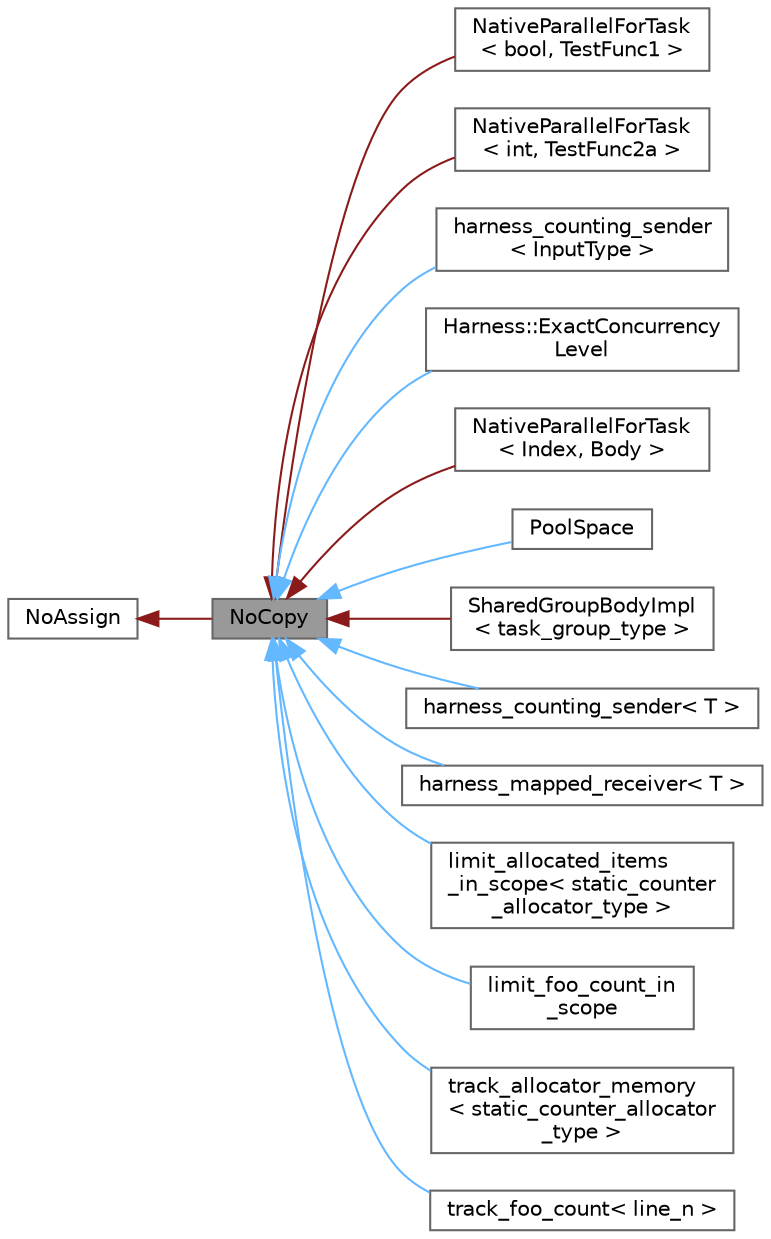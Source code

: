 digraph "NoCopy"
{
 // LATEX_PDF_SIZE
  bgcolor="transparent";
  edge [fontname=Helvetica,fontsize=10,labelfontname=Helvetica,labelfontsize=10];
  node [fontname=Helvetica,fontsize=10,shape=box,height=0.2,width=0.4];
  rankdir="LR";
  Node1 [id="Node000001",label="NoCopy",height=0.2,width=0.4,color="gray40", fillcolor="grey60", style="filled", fontcolor="black",tooltip="Base class for prohibiting compiler-generated copy constructor or operator="];
  Node2 -> Node1 [id="edge1_Node000001_Node000002",dir="back",color="firebrick4",style="solid",tooltip=" "];
  Node2 [id="Node000002",label="NoAssign",height=0.2,width=0.4,color="gray40", fillcolor="white", style="filled",URL="$class_no_assign.html",tooltip="Base class for prohibiting compiler-generated operator="];
  Node1 -> Node3 [id="edge2_Node000001_Node000003",dir="back",color="firebrick4",style="solid",tooltip=" "];
  Node3 [id="Node000003",label="NativeParallelForTask\l\< bool, TestFunc1 \>",height=0.2,width=0.4,color="gray40", fillcolor="white", style="filled",URL="$class_native_parallel_for_task.html",tooltip=" "];
  Node1 -> Node4 [id="edge3_Node000001_Node000004",dir="back",color="firebrick4",style="solid",tooltip=" "];
  Node4 [id="Node000004",label="NativeParallelForTask\l\< int, TestFunc2a \>",height=0.2,width=0.4,color="gray40", fillcolor="white", style="filled",URL="$class_native_parallel_for_task.html",tooltip=" "];
  Node1 -> Node5 [id="edge4_Node000001_Node000005",dir="back",color="steelblue1",style="solid",tooltip=" "];
  Node5 [id="Node000005",label="harness_counting_sender\l\< InputType \>",height=0.2,width=0.4,color="gray40", fillcolor="white", style="filled",URL="$structharness__counting__sender.html",tooltip=" "];
  Node1 -> Node6 [id="edge5_Node000001_Node000006",dir="back",color="steelblue1",style="solid",tooltip=" "];
  Node6 [id="Node000006",label="Harness::ExactConcurrency\lLevel",height=0.2,width=0.4,color="gray40", fillcolor="white", style="filled",URL="$struct_harness_1_1_exact_concurrency_level.html",tooltip=" "];
  Node1 -> Node7 [id="edge6_Node000001_Node000007",dir="back",color="firebrick4",style="solid",tooltip=" "];
  Node7 [id="Node000007",label="NativeParallelForTask\l\< Index, Body \>",height=0.2,width=0.4,color="gray40", fillcolor="white", style="filled",URL="$class_native_parallel_for_task.html",tooltip="For internal use by template function NativeParallelFor"];
  Node1 -> Node8 [id="edge7_Node000001_Node000008",dir="back",color="steelblue1",style="solid",tooltip=" "];
  Node8 [id="Node000008",label="PoolSpace",height=0.2,width=0.4,color="gray40", fillcolor="white", style="filled",URL="$struct_pool_space.html",tooltip=" "];
  Node1 -> Node9 [id="edge8_Node000001_Node000009",dir="back",color="firebrick4",style="solid",tooltip=" "];
  Node9 [id="Node000009",label="SharedGroupBodyImpl\l\< task_group_type \>",height=0.2,width=0.4,color="gray40", fillcolor="white", style="filled",URL="$class_shared_group_body_impl.html",tooltip=" "];
  Node1 -> Node10 [id="edge9_Node000001_Node000010",dir="back",color="steelblue1",style="solid",tooltip=" "];
  Node10 [id="Node000010",label="harness_counting_sender\< T \>",height=0.2,width=0.4,color="gray40", fillcolor="white", style="filled",URL="$structharness__counting__sender.html",tooltip="Counts the number of puts received"];
  Node1 -> Node11 [id="edge10_Node000001_Node000011",dir="back",color="steelblue1",style="solid",tooltip=" "];
  Node11 [id="Node000011",label="harness_mapped_receiver\< T \>",height=0.2,width=0.4,color="gray40", fillcolor="white", style="filled",URL="$structharness__mapped__receiver.html",tooltip="Counts the number of puts received"];
  Node1 -> Node12 [id="edge11_Node000001_Node000012",dir="back",color="steelblue1",style="solid",tooltip=" "];
  Node12 [id="Node000012",label="limit_allocated_items\l_in_scope\< static_counter\l_allocator_type \>",height=0.2,width=0.4,color="gray40", fillcolor="white", style="filled",URL="$structlimit__allocated__items__in__scope.html",tooltip=" "];
  Node1 -> Node13 [id="edge12_Node000001_Node000013",dir="back",color="steelblue1",style="solid",tooltip=" "];
  Node13 [id="Node000013",label="limit_foo_count_in\l_scope",height=0.2,width=0.4,color="gray40", fillcolor="white", style="filled",URL="$structlimit__foo__count__in__scope.html",tooltip=" "];
  Node1 -> Node14 [id="edge13_Node000001_Node000014",dir="back",color="steelblue1",style="solid",tooltip=" "];
  Node14 [id="Node000014",label="track_allocator_memory\l\< static_counter_allocator\l_type \>",height=0.2,width=0.4,color="gray40", fillcolor="white", style="filled",URL="$structtrack__allocator__memory.html",tooltip=" "];
  Node1 -> Node15 [id="edge14_Node000001_Node000015",dir="back",color="steelblue1",style="solid",tooltip=" "];
  Node15 [id="Node000015",label="track_foo_count\< line_n \>",height=0.2,width=0.4,color="gray40", fillcolor="white", style="filled",URL="$structtrack__foo__count.html",tooltip=" "];
}

